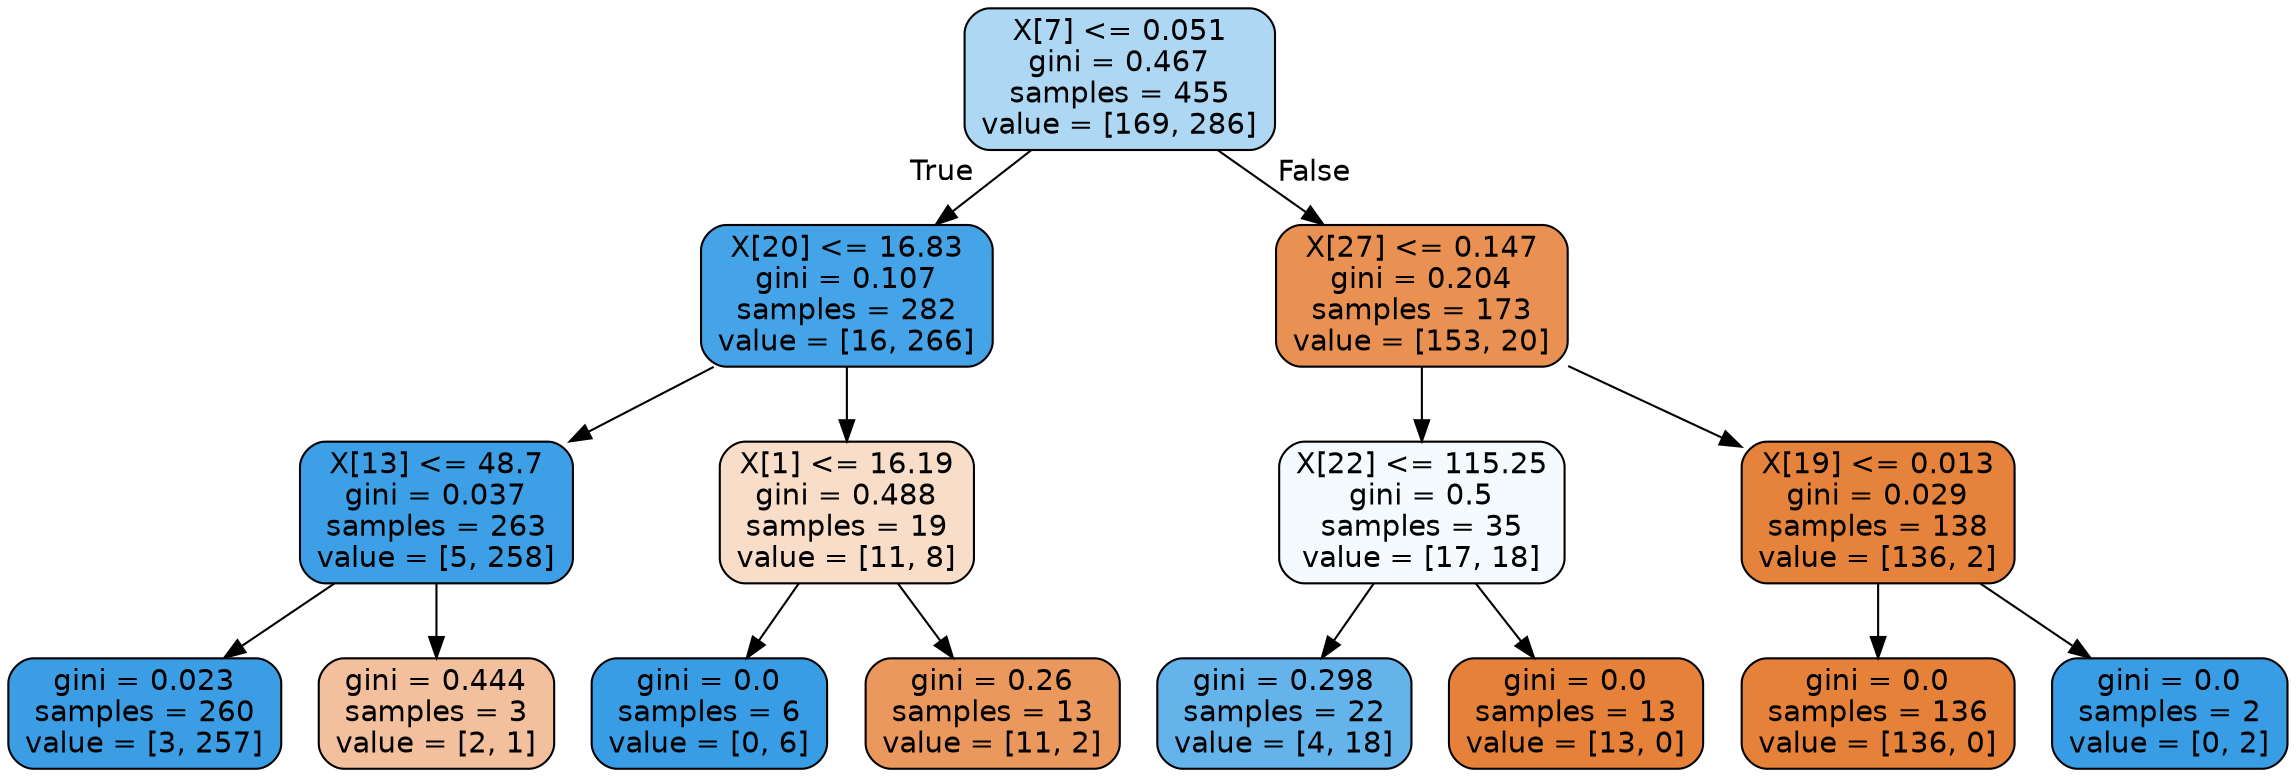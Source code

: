 digraph Tree {
node [shape=box, style="filled, rounded", color="black", fontname=helvetica] ;
edge [fontname=helvetica] ;
0 [label="X[7] <= 0.051\ngini = 0.467\nsamples = 455\nvalue = [169, 286]", fillcolor="#aed7f4"] ;
1 [label="X[20] <= 16.83\ngini = 0.107\nsamples = 282\nvalue = [16, 266]", fillcolor="#45a3e7"] ;
0 -> 1 [labeldistance=2.5, labelangle=45, headlabel="True"] ;
2 [label="X[13] <= 48.7\ngini = 0.037\nsamples = 263\nvalue = [5, 258]", fillcolor="#3d9fe6"] ;
1 -> 2 ;
3 [label="gini = 0.023\nsamples = 260\nvalue = [3, 257]", fillcolor="#3b9ee5"] ;
2 -> 3 ;
4 [label="gini = 0.444\nsamples = 3\nvalue = [2, 1]", fillcolor="#f2c09c"] ;
2 -> 4 ;
5 [label="X[1] <= 16.19\ngini = 0.488\nsamples = 19\nvalue = [11, 8]", fillcolor="#f8ddc9"] ;
1 -> 5 ;
6 [label="gini = 0.0\nsamples = 6\nvalue = [0, 6]", fillcolor="#399de5"] ;
5 -> 6 ;
7 [label="gini = 0.26\nsamples = 13\nvalue = [11, 2]", fillcolor="#ea985d"] ;
5 -> 7 ;
8 [label="X[27] <= 0.147\ngini = 0.204\nsamples = 173\nvalue = [153, 20]", fillcolor="#e89153"] ;
0 -> 8 [labeldistance=2.5, labelangle=-45, headlabel="False"] ;
9 [label="X[22] <= 115.25\ngini = 0.5\nsamples = 35\nvalue = [17, 18]", fillcolor="#f4fafe"] ;
8 -> 9 ;
10 [label="gini = 0.298\nsamples = 22\nvalue = [4, 18]", fillcolor="#65b3eb"] ;
9 -> 10 ;
11 [label="gini = 0.0\nsamples = 13\nvalue = [13, 0]", fillcolor="#e58139"] ;
9 -> 11 ;
12 [label="X[19] <= 0.013\ngini = 0.029\nsamples = 138\nvalue = [136, 2]", fillcolor="#e5833c"] ;
8 -> 12 ;
13 [label="gini = 0.0\nsamples = 136\nvalue = [136, 0]", fillcolor="#e58139"] ;
12 -> 13 ;
14 [label="gini = 0.0\nsamples = 2\nvalue = [0, 2]", fillcolor="#399de5"] ;
12 -> 14 ;
}